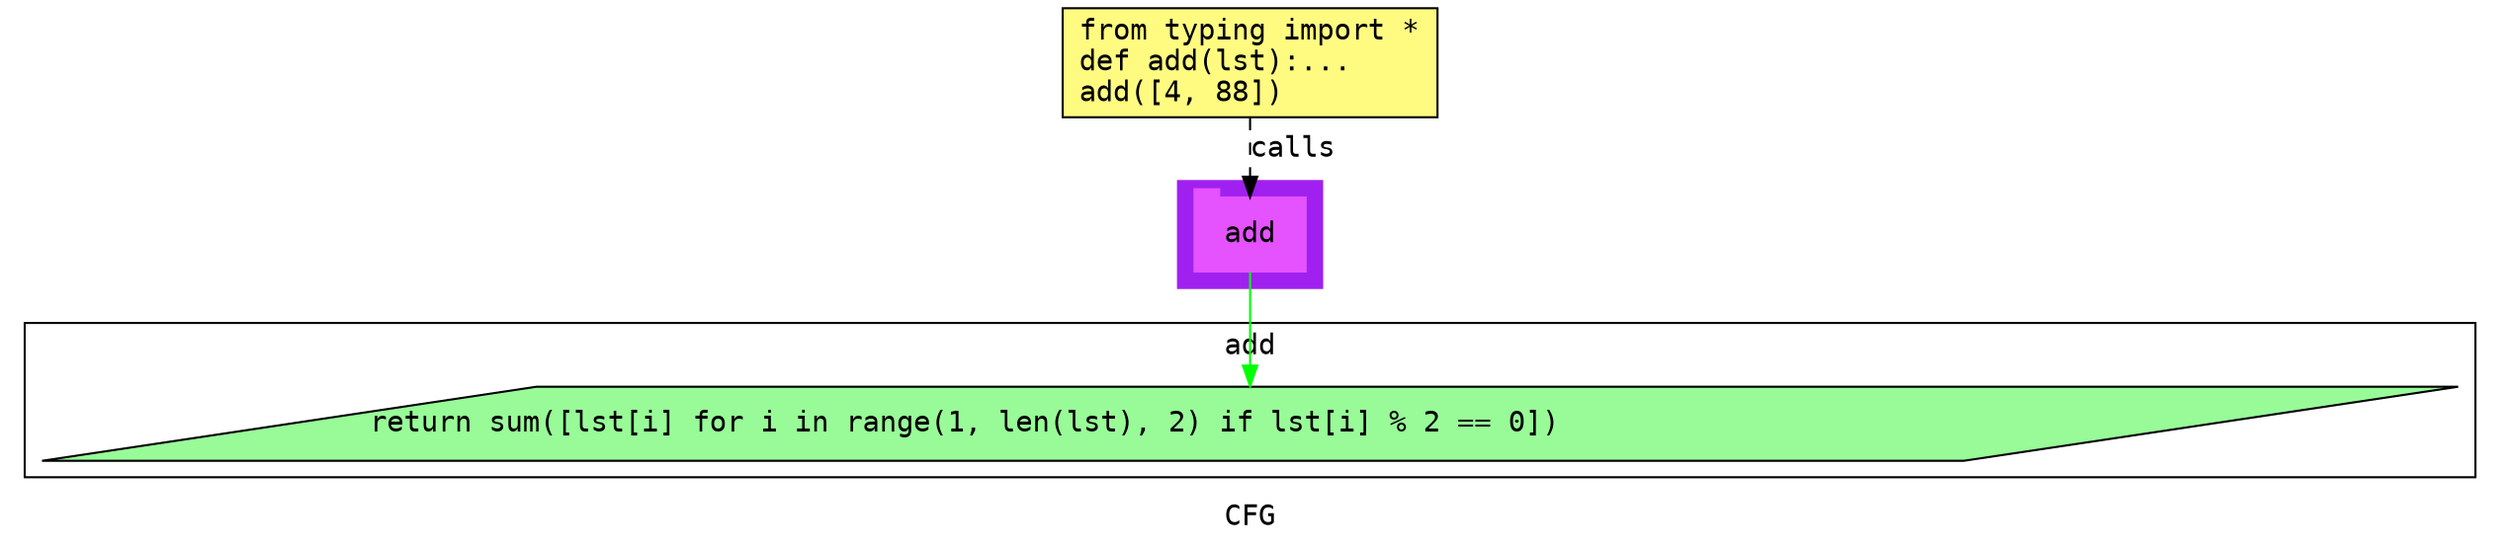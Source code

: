 digraph cluster652CFG {
	graph [bb="0,0,1164,259",
		compound=True,
		fontname="DejaVu Sans Mono",
		label=CFG,
		lheight=0.21,
		lp="582,11.5",
		lwidth=0.35,
		pack=False,
		rankdir=TB,
		ranksep=0.02
	];
	node [fontname="DejaVu Sans Mono",
		label="\N"
	];
	edge [fontname="DejaVu Sans Mono"];
	subgraph cluster_1 {
		graph [bb="547,123,617,175",
			color=purple,
			compound=true,
			fontname="DejaVu Sans Mono",
			label="",
			rankdir=TB,
			ranksep=0.02,
			shape=tab,
			style=filled
		];
		node [fontname="DejaVu Sans Mono"];
		edge [fontname="DejaVu Sans Mono"];
		6	[color="#E552FF",
			height=0.5,
			label=add,
			linenum="[5]",
			pos="582,149",
			shape=tab,
			style=filled,
			width=0.75];
	}
	subgraph cluster6add {
		graph [bb="8,31,1156,106",
			compound=True,
			fontname="DejaVu Sans Mono",
			label=add,
			lheight=0.21,
			lp="582,94.5",
			lwidth=0.35,
			pack=False,
			rankdir=TB,
			ranksep=0.02
		];
		node [fontname="DejaVu Sans Mono"];
		edge [fontname="DejaVu Sans Mono"];
		3	[fillcolor="#98fb98",
			height=0.5,
			label="return sum([lst[i] for i in range(1, len(lst), 2) if lst[i] % 2 == 0])\l",
			linenum="[3]",
			pos="582,57",
			shape=parallelogram,
			style="filled,solid",
			width=15.723];
	}
	1	[fillcolor="#FFFB81",
		height=0.73611,
		label="from typing import *\ldef add(lst):...\ladd([4, 88])\l",
		linenum="[1]",
		pos="582,232.5",
		shape=rectangle,
		style="filled,solid",
		width=2.5278];
	1 -> 6	[label=calls,
		lp="603,190.5",
		pos="e,582,167.13 582,205.71 582,196.66 582,186.47 582,177.3",
		style=dashed];
	6 -> 3	[color=green,
		pos="e,582,75.3 582,130.65 582,117.82 582,100.11 582,85.381"];
}
